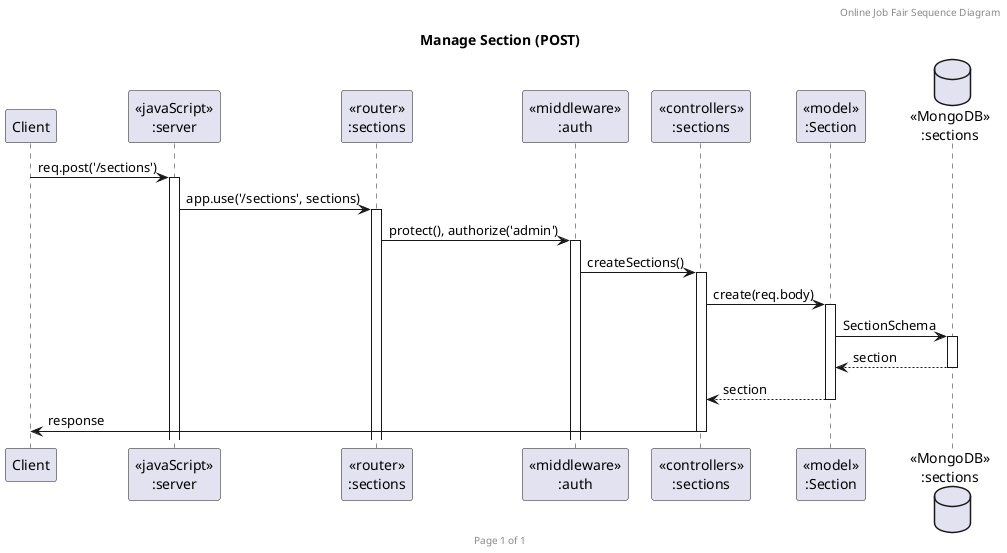 @startuml Manage Section (POST)

header Online Job Fair Sequence Diagram
footer Page %page% of %lastpage%
title "Manage Section (POST)"

participant "Client" as client
participant "<<javaScript>>\n:server" as server
participant "<<router>>\n:sections" as routerSections
participant "<<middleware>>\n:auth" as middleAuth
participant "<<controllers>>\n:sections" as controllersSections
participant "<<model>>\n:Section" as modelSection
database "<<MongoDB>>\n:sections" as SectionsDatabase

client -> server ++: req.post('/sections')
server -> routerSections ++: app.use('/sections', sections)
routerSections -> middleAuth ++: protect(), authorize('admin')
middleAuth -> controllersSections ++: createSections()
controllersSections -> modelSection ++: create(req.body)
modelSection -> SectionsDatabase ++: SectionSchema
SectionsDatabase --> modelSection --: section
controllersSections <-- modelSection --: section
controllersSections -> client --: response

@enduml